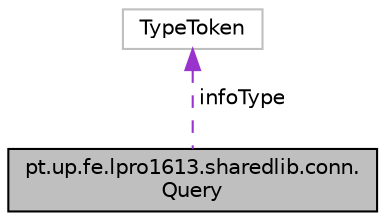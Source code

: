 digraph "pt.up.fe.lpro1613.sharedlib.conn.Query"
{
  edge [fontname="Helvetica",fontsize="10",labelfontname="Helvetica",labelfontsize="10"];
  node [fontname="Helvetica",fontsize="10",shape=record];
  Node1 [label="pt.up.fe.lpro1613.sharedlib.conn.\lQuery",height=0.2,width=0.4,color="black", fillcolor="grey75", style="filled", fontcolor="black"];
  Node2 -> Node1 [dir="back",color="darkorchid3",fontsize="10",style="dashed",label=" infoType" ,fontname="Helvetica"];
  Node2 [label="TypeToken",height=0.2,width=0.4,color="grey75", fillcolor="white", style="filled"];
}
